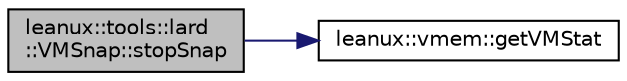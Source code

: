 digraph "leanux::tools::lard::VMSnap::stopSnap"
{
 // LATEX_PDF_SIZE
  bgcolor="transparent";
  edge [fontname="Helvetica",fontsize="10",labelfontname="Helvetica",labelfontsize="10"];
  node [fontname="Helvetica",fontsize="10",shape=record];
  rankdir="LR";
  Node1 [label="leanux::tools::lard\l::VMSnap::stopSnap",height=0.2,width=0.4,color="black", fillcolor="grey75", style="filled", fontcolor="black",tooltip=" "];
  Node1 -> Node2 [color="midnightblue",fontsize="10",style="solid",fontname="Helvetica"];
  Node2 [label="leanux::vmem::getVMStat",height=0.2,width=0.4,color="black",URL="$namespaceleanux_1_1vmem.html#afaf001154952f8397853ca745110020e",tooltip="get virtual memory statistics."];
}
